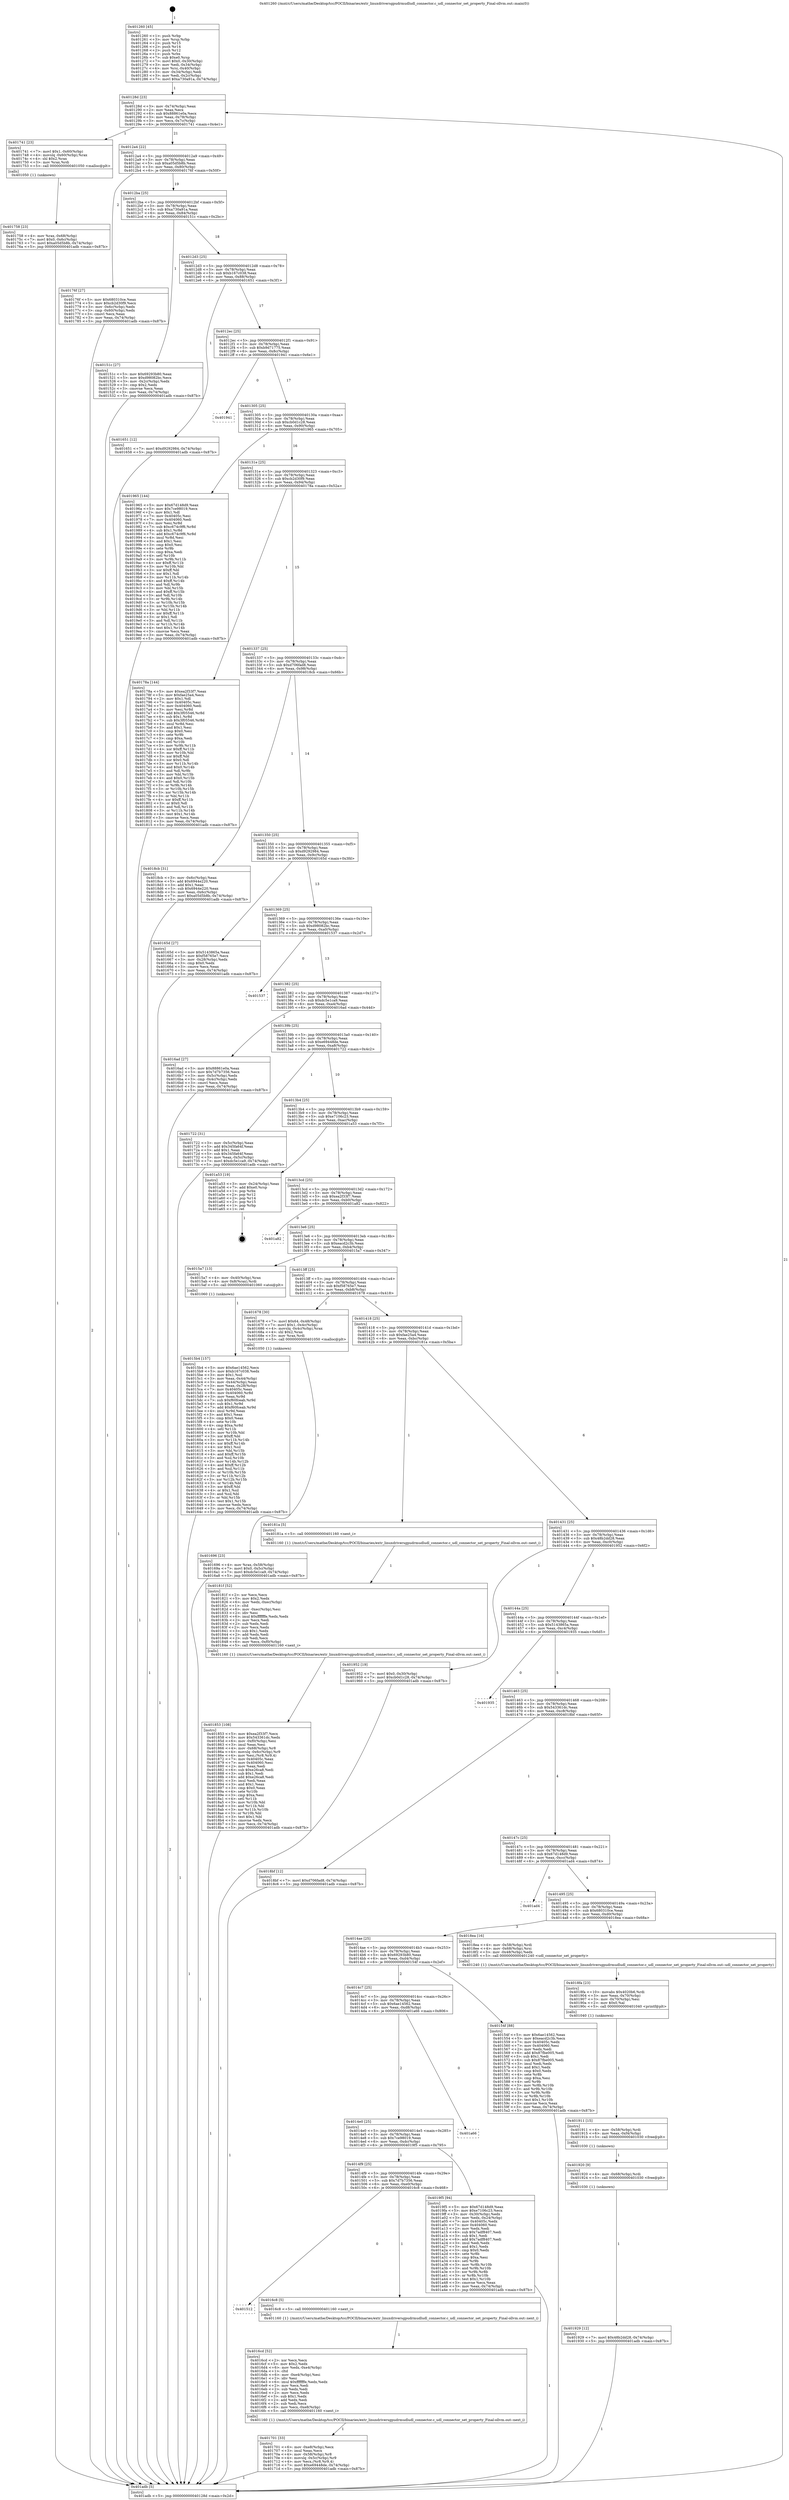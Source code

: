 digraph "0x401260" {
  label = "0x401260 (/mnt/c/Users/mathe/Desktop/tcc/POCII/binaries/extr_linuxdriversgpudrmudludl_connector.c_udl_connector_set_property_Final-ollvm.out::main(0))"
  labelloc = "t"
  node[shape=record]

  Entry [label="",width=0.3,height=0.3,shape=circle,fillcolor=black,style=filled]
  "0x40128d" [label="{
     0x40128d [23]\l
     | [instrs]\l
     &nbsp;&nbsp;0x40128d \<+3\>: mov -0x74(%rbp),%eax\l
     &nbsp;&nbsp;0x401290 \<+2\>: mov %eax,%ecx\l
     &nbsp;&nbsp;0x401292 \<+6\>: sub $0x88861e0a,%ecx\l
     &nbsp;&nbsp;0x401298 \<+3\>: mov %eax,-0x78(%rbp)\l
     &nbsp;&nbsp;0x40129b \<+3\>: mov %ecx,-0x7c(%rbp)\l
     &nbsp;&nbsp;0x40129e \<+6\>: je 0000000000401741 \<main+0x4e1\>\l
  }"]
  "0x401741" [label="{
     0x401741 [23]\l
     | [instrs]\l
     &nbsp;&nbsp;0x401741 \<+7\>: movl $0x1,-0x60(%rbp)\l
     &nbsp;&nbsp;0x401748 \<+4\>: movslq -0x60(%rbp),%rax\l
     &nbsp;&nbsp;0x40174c \<+4\>: shl $0x2,%rax\l
     &nbsp;&nbsp;0x401750 \<+3\>: mov %rax,%rdi\l
     &nbsp;&nbsp;0x401753 \<+5\>: call 0000000000401050 \<malloc@plt\>\l
     | [calls]\l
     &nbsp;&nbsp;0x401050 \{1\} (unknown)\l
  }"]
  "0x4012a4" [label="{
     0x4012a4 [22]\l
     | [instrs]\l
     &nbsp;&nbsp;0x4012a4 \<+5\>: jmp 00000000004012a9 \<main+0x49\>\l
     &nbsp;&nbsp;0x4012a9 \<+3\>: mov -0x78(%rbp),%eax\l
     &nbsp;&nbsp;0x4012ac \<+5\>: sub $0xa05d5b8b,%eax\l
     &nbsp;&nbsp;0x4012b1 \<+3\>: mov %eax,-0x80(%rbp)\l
     &nbsp;&nbsp;0x4012b4 \<+6\>: je 000000000040176f \<main+0x50f\>\l
  }"]
  Exit [label="",width=0.3,height=0.3,shape=circle,fillcolor=black,style=filled,peripheries=2]
  "0x40176f" [label="{
     0x40176f [27]\l
     | [instrs]\l
     &nbsp;&nbsp;0x40176f \<+5\>: mov $0x680310ce,%eax\l
     &nbsp;&nbsp;0x401774 \<+5\>: mov $0xcb2d30f9,%ecx\l
     &nbsp;&nbsp;0x401779 \<+3\>: mov -0x6c(%rbp),%edx\l
     &nbsp;&nbsp;0x40177c \<+3\>: cmp -0x60(%rbp),%edx\l
     &nbsp;&nbsp;0x40177f \<+3\>: cmovl %ecx,%eax\l
     &nbsp;&nbsp;0x401782 \<+3\>: mov %eax,-0x74(%rbp)\l
     &nbsp;&nbsp;0x401785 \<+5\>: jmp 0000000000401adb \<main+0x87b\>\l
  }"]
  "0x4012ba" [label="{
     0x4012ba [25]\l
     | [instrs]\l
     &nbsp;&nbsp;0x4012ba \<+5\>: jmp 00000000004012bf \<main+0x5f\>\l
     &nbsp;&nbsp;0x4012bf \<+3\>: mov -0x78(%rbp),%eax\l
     &nbsp;&nbsp;0x4012c2 \<+5\>: sub $0xa730a91a,%eax\l
     &nbsp;&nbsp;0x4012c7 \<+6\>: mov %eax,-0x84(%rbp)\l
     &nbsp;&nbsp;0x4012cd \<+6\>: je 000000000040151c \<main+0x2bc\>\l
  }"]
  "0x401929" [label="{
     0x401929 [12]\l
     | [instrs]\l
     &nbsp;&nbsp;0x401929 \<+7\>: movl $0x48b2dd28,-0x74(%rbp)\l
     &nbsp;&nbsp;0x401930 \<+5\>: jmp 0000000000401adb \<main+0x87b\>\l
  }"]
  "0x40151c" [label="{
     0x40151c [27]\l
     | [instrs]\l
     &nbsp;&nbsp;0x40151c \<+5\>: mov $0x69293b80,%eax\l
     &nbsp;&nbsp;0x401521 \<+5\>: mov $0xd98082bc,%ecx\l
     &nbsp;&nbsp;0x401526 \<+3\>: mov -0x2c(%rbp),%edx\l
     &nbsp;&nbsp;0x401529 \<+3\>: cmp $0x2,%edx\l
     &nbsp;&nbsp;0x40152c \<+3\>: cmovne %ecx,%eax\l
     &nbsp;&nbsp;0x40152f \<+3\>: mov %eax,-0x74(%rbp)\l
     &nbsp;&nbsp;0x401532 \<+5\>: jmp 0000000000401adb \<main+0x87b\>\l
  }"]
  "0x4012d3" [label="{
     0x4012d3 [25]\l
     | [instrs]\l
     &nbsp;&nbsp;0x4012d3 \<+5\>: jmp 00000000004012d8 \<main+0x78\>\l
     &nbsp;&nbsp;0x4012d8 \<+3\>: mov -0x78(%rbp),%eax\l
     &nbsp;&nbsp;0x4012db \<+5\>: sub $0xb167c038,%eax\l
     &nbsp;&nbsp;0x4012e0 \<+6\>: mov %eax,-0x88(%rbp)\l
     &nbsp;&nbsp;0x4012e6 \<+6\>: je 0000000000401651 \<main+0x3f1\>\l
  }"]
  "0x401adb" [label="{
     0x401adb [5]\l
     | [instrs]\l
     &nbsp;&nbsp;0x401adb \<+5\>: jmp 000000000040128d \<main+0x2d\>\l
  }"]
  "0x401260" [label="{
     0x401260 [45]\l
     | [instrs]\l
     &nbsp;&nbsp;0x401260 \<+1\>: push %rbp\l
     &nbsp;&nbsp;0x401261 \<+3\>: mov %rsp,%rbp\l
     &nbsp;&nbsp;0x401264 \<+2\>: push %r15\l
     &nbsp;&nbsp;0x401266 \<+2\>: push %r14\l
     &nbsp;&nbsp;0x401268 \<+2\>: push %r12\l
     &nbsp;&nbsp;0x40126a \<+1\>: push %rbx\l
     &nbsp;&nbsp;0x40126b \<+7\>: sub $0xe0,%rsp\l
     &nbsp;&nbsp;0x401272 \<+7\>: movl $0x0,-0x30(%rbp)\l
     &nbsp;&nbsp;0x401279 \<+3\>: mov %edi,-0x34(%rbp)\l
     &nbsp;&nbsp;0x40127c \<+4\>: mov %rsi,-0x40(%rbp)\l
     &nbsp;&nbsp;0x401280 \<+3\>: mov -0x34(%rbp),%edi\l
     &nbsp;&nbsp;0x401283 \<+3\>: mov %edi,-0x2c(%rbp)\l
     &nbsp;&nbsp;0x401286 \<+7\>: movl $0xa730a91a,-0x74(%rbp)\l
  }"]
  "0x401920" [label="{
     0x401920 [9]\l
     | [instrs]\l
     &nbsp;&nbsp;0x401920 \<+4\>: mov -0x68(%rbp),%rdi\l
     &nbsp;&nbsp;0x401924 \<+5\>: call 0000000000401030 \<free@plt\>\l
     | [calls]\l
     &nbsp;&nbsp;0x401030 \{1\} (unknown)\l
  }"]
  "0x401651" [label="{
     0x401651 [12]\l
     | [instrs]\l
     &nbsp;&nbsp;0x401651 \<+7\>: movl $0xd9292984,-0x74(%rbp)\l
     &nbsp;&nbsp;0x401658 \<+5\>: jmp 0000000000401adb \<main+0x87b\>\l
  }"]
  "0x4012ec" [label="{
     0x4012ec [25]\l
     | [instrs]\l
     &nbsp;&nbsp;0x4012ec \<+5\>: jmp 00000000004012f1 \<main+0x91\>\l
     &nbsp;&nbsp;0x4012f1 \<+3\>: mov -0x78(%rbp),%eax\l
     &nbsp;&nbsp;0x4012f4 \<+5\>: sub $0xb9d71775,%eax\l
     &nbsp;&nbsp;0x4012f9 \<+6\>: mov %eax,-0x8c(%rbp)\l
     &nbsp;&nbsp;0x4012ff \<+6\>: je 0000000000401941 \<main+0x6e1\>\l
  }"]
  "0x401911" [label="{
     0x401911 [15]\l
     | [instrs]\l
     &nbsp;&nbsp;0x401911 \<+4\>: mov -0x58(%rbp),%rdi\l
     &nbsp;&nbsp;0x401915 \<+6\>: mov %eax,-0xf4(%rbp)\l
     &nbsp;&nbsp;0x40191b \<+5\>: call 0000000000401030 \<free@plt\>\l
     | [calls]\l
     &nbsp;&nbsp;0x401030 \{1\} (unknown)\l
  }"]
  "0x401941" [label="{
     0x401941\l
  }", style=dashed]
  "0x401305" [label="{
     0x401305 [25]\l
     | [instrs]\l
     &nbsp;&nbsp;0x401305 \<+5\>: jmp 000000000040130a \<main+0xaa\>\l
     &nbsp;&nbsp;0x40130a \<+3\>: mov -0x78(%rbp),%eax\l
     &nbsp;&nbsp;0x40130d \<+5\>: sub $0xcb0d1c28,%eax\l
     &nbsp;&nbsp;0x401312 \<+6\>: mov %eax,-0x90(%rbp)\l
     &nbsp;&nbsp;0x401318 \<+6\>: je 0000000000401965 \<main+0x705\>\l
  }"]
  "0x4018fa" [label="{
     0x4018fa [23]\l
     | [instrs]\l
     &nbsp;&nbsp;0x4018fa \<+10\>: movabs $0x4020b6,%rdi\l
     &nbsp;&nbsp;0x401904 \<+3\>: mov %eax,-0x70(%rbp)\l
     &nbsp;&nbsp;0x401907 \<+3\>: mov -0x70(%rbp),%esi\l
     &nbsp;&nbsp;0x40190a \<+2\>: mov $0x0,%al\l
     &nbsp;&nbsp;0x40190c \<+5\>: call 0000000000401040 \<printf@plt\>\l
     | [calls]\l
     &nbsp;&nbsp;0x401040 \{1\} (unknown)\l
  }"]
  "0x401965" [label="{
     0x401965 [144]\l
     | [instrs]\l
     &nbsp;&nbsp;0x401965 \<+5\>: mov $0x67d148d9,%eax\l
     &nbsp;&nbsp;0x40196a \<+5\>: mov $0x7ce98019,%ecx\l
     &nbsp;&nbsp;0x40196f \<+2\>: mov $0x1,%dl\l
     &nbsp;&nbsp;0x401971 \<+7\>: mov 0x40405c,%esi\l
     &nbsp;&nbsp;0x401978 \<+7\>: mov 0x404060,%edi\l
     &nbsp;&nbsp;0x40197f \<+3\>: mov %esi,%r8d\l
     &nbsp;&nbsp;0x401982 \<+7\>: sub $0xc674c9f6,%r8d\l
     &nbsp;&nbsp;0x401989 \<+4\>: sub $0x1,%r8d\l
     &nbsp;&nbsp;0x40198d \<+7\>: add $0xc674c9f6,%r8d\l
     &nbsp;&nbsp;0x401994 \<+4\>: imul %r8d,%esi\l
     &nbsp;&nbsp;0x401998 \<+3\>: and $0x1,%esi\l
     &nbsp;&nbsp;0x40199b \<+3\>: cmp $0x0,%esi\l
     &nbsp;&nbsp;0x40199e \<+4\>: sete %r9b\l
     &nbsp;&nbsp;0x4019a2 \<+3\>: cmp $0xa,%edi\l
     &nbsp;&nbsp;0x4019a5 \<+4\>: setl %r10b\l
     &nbsp;&nbsp;0x4019a9 \<+3\>: mov %r9b,%r11b\l
     &nbsp;&nbsp;0x4019ac \<+4\>: xor $0xff,%r11b\l
     &nbsp;&nbsp;0x4019b0 \<+3\>: mov %r10b,%bl\l
     &nbsp;&nbsp;0x4019b3 \<+3\>: xor $0xff,%bl\l
     &nbsp;&nbsp;0x4019b6 \<+3\>: xor $0x1,%dl\l
     &nbsp;&nbsp;0x4019b9 \<+3\>: mov %r11b,%r14b\l
     &nbsp;&nbsp;0x4019bc \<+4\>: and $0xff,%r14b\l
     &nbsp;&nbsp;0x4019c0 \<+3\>: and %dl,%r9b\l
     &nbsp;&nbsp;0x4019c3 \<+3\>: mov %bl,%r15b\l
     &nbsp;&nbsp;0x4019c6 \<+4\>: and $0xff,%r15b\l
     &nbsp;&nbsp;0x4019ca \<+3\>: and %dl,%r10b\l
     &nbsp;&nbsp;0x4019cd \<+3\>: or %r9b,%r14b\l
     &nbsp;&nbsp;0x4019d0 \<+3\>: or %r10b,%r15b\l
     &nbsp;&nbsp;0x4019d3 \<+3\>: xor %r15b,%r14b\l
     &nbsp;&nbsp;0x4019d6 \<+3\>: or %bl,%r11b\l
     &nbsp;&nbsp;0x4019d9 \<+4\>: xor $0xff,%r11b\l
     &nbsp;&nbsp;0x4019dd \<+3\>: or $0x1,%dl\l
     &nbsp;&nbsp;0x4019e0 \<+3\>: and %dl,%r11b\l
     &nbsp;&nbsp;0x4019e3 \<+3\>: or %r11b,%r14b\l
     &nbsp;&nbsp;0x4019e6 \<+4\>: test $0x1,%r14b\l
     &nbsp;&nbsp;0x4019ea \<+3\>: cmovne %ecx,%eax\l
     &nbsp;&nbsp;0x4019ed \<+3\>: mov %eax,-0x74(%rbp)\l
     &nbsp;&nbsp;0x4019f0 \<+5\>: jmp 0000000000401adb \<main+0x87b\>\l
  }"]
  "0x40131e" [label="{
     0x40131e [25]\l
     | [instrs]\l
     &nbsp;&nbsp;0x40131e \<+5\>: jmp 0000000000401323 \<main+0xc3\>\l
     &nbsp;&nbsp;0x401323 \<+3\>: mov -0x78(%rbp),%eax\l
     &nbsp;&nbsp;0x401326 \<+5\>: sub $0xcb2d30f9,%eax\l
     &nbsp;&nbsp;0x40132b \<+6\>: mov %eax,-0x94(%rbp)\l
     &nbsp;&nbsp;0x401331 \<+6\>: je 000000000040178a \<main+0x52a\>\l
  }"]
  "0x401853" [label="{
     0x401853 [108]\l
     | [instrs]\l
     &nbsp;&nbsp;0x401853 \<+5\>: mov $0xea2f33f7,%ecx\l
     &nbsp;&nbsp;0x401858 \<+5\>: mov $0x543361dc,%edx\l
     &nbsp;&nbsp;0x40185d \<+6\>: mov -0xf0(%rbp),%esi\l
     &nbsp;&nbsp;0x401863 \<+3\>: imul %eax,%esi\l
     &nbsp;&nbsp;0x401866 \<+4\>: mov -0x68(%rbp),%r8\l
     &nbsp;&nbsp;0x40186a \<+4\>: movslq -0x6c(%rbp),%r9\l
     &nbsp;&nbsp;0x40186e \<+4\>: mov %esi,(%r8,%r9,4)\l
     &nbsp;&nbsp;0x401872 \<+7\>: mov 0x40405c,%eax\l
     &nbsp;&nbsp;0x401879 \<+7\>: mov 0x404060,%esi\l
     &nbsp;&nbsp;0x401880 \<+2\>: mov %eax,%edi\l
     &nbsp;&nbsp;0x401882 \<+6\>: sub $0xe26ca8,%edi\l
     &nbsp;&nbsp;0x401888 \<+3\>: sub $0x1,%edi\l
     &nbsp;&nbsp;0x40188b \<+6\>: add $0xe26ca8,%edi\l
     &nbsp;&nbsp;0x401891 \<+3\>: imul %edi,%eax\l
     &nbsp;&nbsp;0x401894 \<+3\>: and $0x1,%eax\l
     &nbsp;&nbsp;0x401897 \<+3\>: cmp $0x0,%eax\l
     &nbsp;&nbsp;0x40189a \<+4\>: sete %r10b\l
     &nbsp;&nbsp;0x40189e \<+3\>: cmp $0xa,%esi\l
     &nbsp;&nbsp;0x4018a1 \<+4\>: setl %r11b\l
     &nbsp;&nbsp;0x4018a5 \<+3\>: mov %r10b,%bl\l
     &nbsp;&nbsp;0x4018a8 \<+3\>: and %r11b,%bl\l
     &nbsp;&nbsp;0x4018ab \<+3\>: xor %r11b,%r10b\l
     &nbsp;&nbsp;0x4018ae \<+3\>: or %r10b,%bl\l
     &nbsp;&nbsp;0x4018b1 \<+3\>: test $0x1,%bl\l
     &nbsp;&nbsp;0x4018b4 \<+3\>: cmovne %edx,%ecx\l
     &nbsp;&nbsp;0x4018b7 \<+3\>: mov %ecx,-0x74(%rbp)\l
     &nbsp;&nbsp;0x4018ba \<+5\>: jmp 0000000000401adb \<main+0x87b\>\l
  }"]
  "0x40178a" [label="{
     0x40178a [144]\l
     | [instrs]\l
     &nbsp;&nbsp;0x40178a \<+5\>: mov $0xea2f33f7,%eax\l
     &nbsp;&nbsp;0x40178f \<+5\>: mov $0xfae25a4,%ecx\l
     &nbsp;&nbsp;0x401794 \<+2\>: mov $0x1,%dl\l
     &nbsp;&nbsp;0x401796 \<+7\>: mov 0x40405c,%esi\l
     &nbsp;&nbsp;0x40179d \<+7\>: mov 0x404060,%edi\l
     &nbsp;&nbsp;0x4017a4 \<+3\>: mov %esi,%r8d\l
     &nbsp;&nbsp;0x4017a7 \<+7\>: add $0x3f05546,%r8d\l
     &nbsp;&nbsp;0x4017ae \<+4\>: sub $0x1,%r8d\l
     &nbsp;&nbsp;0x4017b2 \<+7\>: sub $0x3f05546,%r8d\l
     &nbsp;&nbsp;0x4017b9 \<+4\>: imul %r8d,%esi\l
     &nbsp;&nbsp;0x4017bd \<+3\>: and $0x1,%esi\l
     &nbsp;&nbsp;0x4017c0 \<+3\>: cmp $0x0,%esi\l
     &nbsp;&nbsp;0x4017c3 \<+4\>: sete %r9b\l
     &nbsp;&nbsp;0x4017c7 \<+3\>: cmp $0xa,%edi\l
     &nbsp;&nbsp;0x4017ca \<+4\>: setl %r10b\l
     &nbsp;&nbsp;0x4017ce \<+3\>: mov %r9b,%r11b\l
     &nbsp;&nbsp;0x4017d1 \<+4\>: xor $0xff,%r11b\l
     &nbsp;&nbsp;0x4017d5 \<+3\>: mov %r10b,%bl\l
     &nbsp;&nbsp;0x4017d8 \<+3\>: xor $0xff,%bl\l
     &nbsp;&nbsp;0x4017db \<+3\>: xor $0x0,%dl\l
     &nbsp;&nbsp;0x4017de \<+3\>: mov %r11b,%r14b\l
     &nbsp;&nbsp;0x4017e1 \<+4\>: and $0x0,%r14b\l
     &nbsp;&nbsp;0x4017e5 \<+3\>: and %dl,%r9b\l
     &nbsp;&nbsp;0x4017e8 \<+3\>: mov %bl,%r15b\l
     &nbsp;&nbsp;0x4017eb \<+4\>: and $0x0,%r15b\l
     &nbsp;&nbsp;0x4017ef \<+3\>: and %dl,%r10b\l
     &nbsp;&nbsp;0x4017f2 \<+3\>: or %r9b,%r14b\l
     &nbsp;&nbsp;0x4017f5 \<+3\>: or %r10b,%r15b\l
     &nbsp;&nbsp;0x4017f8 \<+3\>: xor %r15b,%r14b\l
     &nbsp;&nbsp;0x4017fb \<+3\>: or %bl,%r11b\l
     &nbsp;&nbsp;0x4017fe \<+4\>: xor $0xff,%r11b\l
     &nbsp;&nbsp;0x401802 \<+3\>: or $0x0,%dl\l
     &nbsp;&nbsp;0x401805 \<+3\>: and %dl,%r11b\l
     &nbsp;&nbsp;0x401808 \<+3\>: or %r11b,%r14b\l
     &nbsp;&nbsp;0x40180b \<+4\>: test $0x1,%r14b\l
     &nbsp;&nbsp;0x40180f \<+3\>: cmovne %ecx,%eax\l
     &nbsp;&nbsp;0x401812 \<+3\>: mov %eax,-0x74(%rbp)\l
     &nbsp;&nbsp;0x401815 \<+5\>: jmp 0000000000401adb \<main+0x87b\>\l
  }"]
  "0x401337" [label="{
     0x401337 [25]\l
     | [instrs]\l
     &nbsp;&nbsp;0x401337 \<+5\>: jmp 000000000040133c \<main+0xdc\>\l
     &nbsp;&nbsp;0x40133c \<+3\>: mov -0x78(%rbp),%eax\l
     &nbsp;&nbsp;0x40133f \<+5\>: sub $0xd706fad8,%eax\l
     &nbsp;&nbsp;0x401344 \<+6\>: mov %eax,-0x98(%rbp)\l
     &nbsp;&nbsp;0x40134a \<+6\>: je 00000000004018cb \<main+0x66b\>\l
  }"]
  "0x40181f" [label="{
     0x40181f [52]\l
     | [instrs]\l
     &nbsp;&nbsp;0x40181f \<+2\>: xor %ecx,%ecx\l
     &nbsp;&nbsp;0x401821 \<+5\>: mov $0x2,%edx\l
     &nbsp;&nbsp;0x401826 \<+6\>: mov %edx,-0xec(%rbp)\l
     &nbsp;&nbsp;0x40182c \<+1\>: cltd\l
     &nbsp;&nbsp;0x40182d \<+6\>: mov -0xec(%rbp),%esi\l
     &nbsp;&nbsp;0x401833 \<+2\>: idiv %esi\l
     &nbsp;&nbsp;0x401835 \<+6\>: imul $0xfffffffe,%edx,%edx\l
     &nbsp;&nbsp;0x40183b \<+2\>: mov %ecx,%edi\l
     &nbsp;&nbsp;0x40183d \<+2\>: sub %edx,%edi\l
     &nbsp;&nbsp;0x40183f \<+2\>: mov %ecx,%edx\l
     &nbsp;&nbsp;0x401841 \<+3\>: sub $0x1,%edx\l
     &nbsp;&nbsp;0x401844 \<+2\>: add %edx,%edi\l
     &nbsp;&nbsp;0x401846 \<+2\>: sub %edi,%ecx\l
     &nbsp;&nbsp;0x401848 \<+6\>: mov %ecx,-0xf0(%rbp)\l
     &nbsp;&nbsp;0x40184e \<+5\>: call 0000000000401160 \<next_i\>\l
     | [calls]\l
     &nbsp;&nbsp;0x401160 \{1\} (/mnt/c/Users/mathe/Desktop/tcc/POCII/binaries/extr_linuxdriversgpudrmudludl_connector.c_udl_connector_set_property_Final-ollvm.out::next_i)\l
  }"]
  "0x4018cb" [label="{
     0x4018cb [31]\l
     | [instrs]\l
     &nbsp;&nbsp;0x4018cb \<+3\>: mov -0x6c(%rbp),%eax\l
     &nbsp;&nbsp;0x4018ce \<+5\>: add $0x6944e220,%eax\l
     &nbsp;&nbsp;0x4018d3 \<+3\>: add $0x1,%eax\l
     &nbsp;&nbsp;0x4018d6 \<+5\>: sub $0x6944e220,%eax\l
     &nbsp;&nbsp;0x4018db \<+3\>: mov %eax,-0x6c(%rbp)\l
     &nbsp;&nbsp;0x4018de \<+7\>: movl $0xa05d5b8b,-0x74(%rbp)\l
     &nbsp;&nbsp;0x4018e5 \<+5\>: jmp 0000000000401adb \<main+0x87b\>\l
  }"]
  "0x401350" [label="{
     0x401350 [25]\l
     | [instrs]\l
     &nbsp;&nbsp;0x401350 \<+5\>: jmp 0000000000401355 \<main+0xf5\>\l
     &nbsp;&nbsp;0x401355 \<+3\>: mov -0x78(%rbp),%eax\l
     &nbsp;&nbsp;0x401358 \<+5\>: sub $0xd9292984,%eax\l
     &nbsp;&nbsp;0x40135d \<+6\>: mov %eax,-0x9c(%rbp)\l
     &nbsp;&nbsp;0x401363 \<+6\>: je 000000000040165d \<main+0x3fd\>\l
  }"]
  "0x401758" [label="{
     0x401758 [23]\l
     | [instrs]\l
     &nbsp;&nbsp;0x401758 \<+4\>: mov %rax,-0x68(%rbp)\l
     &nbsp;&nbsp;0x40175c \<+7\>: movl $0x0,-0x6c(%rbp)\l
     &nbsp;&nbsp;0x401763 \<+7\>: movl $0xa05d5b8b,-0x74(%rbp)\l
     &nbsp;&nbsp;0x40176a \<+5\>: jmp 0000000000401adb \<main+0x87b\>\l
  }"]
  "0x40165d" [label="{
     0x40165d [27]\l
     | [instrs]\l
     &nbsp;&nbsp;0x40165d \<+5\>: mov $0x5143865a,%eax\l
     &nbsp;&nbsp;0x401662 \<+5\>: mov $0xf58765e7,%ecx\l
     &nbsp;&nbsp;0x401667 \<+3\>: mov -0x28(%rbp),%edx\l
     &nbsp;&nbsp;0x40166a \<+3\>: cmp $0x0,%edx\l
     &nbsp;&nbsp;0x40166d \<+3\>: cmove %ecx,%eax\l
     &nbsp;&nbsp;0x401670 \<+3\>: mov %eax,-0x74(%rbp)\l
     &nbsp;&nbsp;0x401673 \<+5\>: jmp 0000000000401adb \<main+0x87b\>\l
  }"]
  "0x401369" [label="{
     0x401369 [25]\l
     | [instrs]\l
     &nbsp;&nbsp;0x401369 \<+5\>: jmp 000000000040136e \<main+0x10e\>\l
     &nbsp;&nbsp;0x40136e \<+3\>: mov -0x78(%rbp),%eax\l
     &nbsp;&nbsp;0x401371 \<+5\>: sub $0xd98082bc,%eax\l
     &nbsp;&nbsp;0x401376 \<+6\>: mov %eax,-0xa0(%rbp)\l
     &nbsp;&nbsp;0x40137c \<+6\>: je 0000000000401537 \<main+0x2d7\>\l
  }"]
  "0x401701" [label="{
     0x401701 [33]\l
     | [instrs]\l
     &nbsp;&nbsp;0x401701 \<+6\>: mov -0xe8(%rbp),%ecx\l
     &nbsp;&nbsp;0x401707 \<+3\>: imul %eax,%ecx\l
     &nbsp;&nbsp;0x40170a \<+4\>: mov -0x58(%rbp),%r8\l
     &nbsp;&nbsp;0x40170e \<+4\>: movslq -0x5c(%rbp),%r9\l
     &nbsp;&nbsp;0x401712 \<+4\>: mov %ecx,(%r8,%r9,4)\l
     &nbsp;&nbsp;0x401716 \<+7\>: movl $0xe69448de,-0x74(%rbp)\l
     &nbsp;&nbsp;0x40171d \<+5\>: jmp 0000000000401adb \<main+0x87b\>\l
  }"]
  "0x401537" [label="{
     0x401537\l
  }", style=dashed]
  "0x401382" [label="{
     0x401382 [25]\l
     | [instrs]\l
     &nbsp;&nbsp;0x401382 \<+5\>: jmp 0000000000401387 \<main+0x127\>\l
     &nbsp;&nbsp;0x401387 \<+3\>: mov -0x78(%rbp),%eax\l
     &nbsp;&nbsp;0x40138a \<+5\>: sub $0xdc5e1ca9,%eax\l
     &nbsp;&nbsp;0x40138f \<+6\>: mov %eax,-0xa4(%rbp)\l
     &nbsp;&nbsp;0x401395 \<+6\>: je 00000000004016ad \<main+0x44d\>\l
  }"]
  "0x4016cd" [label="{
     0x4016cd [52]\l
     | [instrs]\l
     &nbsp;&nbsp;0x4016cd \<+2\>: xor %ecx,%ecx\l
     &nbsp;&nbsp;0x4016cf \<+5\>: mov $0x2,%edx\l
     &nbsp;&nbsp;0x4016d4 \<+6\>: mov %edx,-0xe4(%rbp)\l
     &nbsp;&nbsp;0x4016da \<+1\>: cltd\l
     &nbsp;&nbsp;0x4016db \<+6\>: mov -0xe4(%rbp),%esi\l
     &nbsp;&nbsp;0x4016e1 \<+2\>: idiv %esi\l
     &nbsp;&nbsp;0x4016e3 \<+6\>: imul $0xfffffffe,%edx,%edx\l
     &nbsp;&nbsp;0x4016e9 \<+2\>: mov %ecx,%edi\l
     &nbsp;&nbsp;0x4016eb \<+2\>: sub %edx,%edi\l
     &nbsp;&nbsp;0x4016ed \<+2\>: mov %ecx,%edx\l
     &nbsp;&nbsp;0x4016ef \<+3\>: sub $0x1,%edx\l
     &nbsp;&nbsp;0x4016f2 \<+2\>: add %edx,%edi\l
     &nbsp;&nbsp;0x4016f4 \<+2\>: sub %edi,%ecx\l
     &nbsp;&nbsp;0x4016f6 \<+6\>: mov %ecx,-0xe8(%rbp)\l
     &nbsp;&nbsp;0x4016fc \<+5\>: call 0000000000401160 \<next_i\>\l
     | [calls]\l
     &nbsp;&nbsp;0x401160 \{1\} (/mnt/c/Users/mathe/Desktop/tcc/POCII/binaries/extr_linuxdriversgpudrmudludl_connector.c_udl_connector_set_property_Final-ollvm.out::next_i)\l
  }"]
  "0x4016ad" [label="{
     0x4016ad [27]\l
     | [instrs]\l
     &nbsp;&nbsp;0x4016ad \<+5\>: mov $0x88861e0a,%eax\l
     &nbsp;&nbsp;0x4016b2 \<+5\>: mov $0x7d7b7356,%ecx\l
     &nbsp;&nbsp;0x4016b7 \<+3\>: mov -0x5c(%rbp),%edx\l
     &nbsp;&nbsp;0x4016ba \<+3\>: cmp -0x4c(%rbp),%edx\l
     &nbsp;&nbsp;0x4016bd \<+3\>: cmovl %ecx,%eax\l
     &nbsp;&nbsp;0x4016c0 \<+3\>: mov %eax,-0x74(%rbp)\l
     &nbsp;&nbsp;0x4016c3 \<+5\>: jmp 0000000000401adb \<main+0x87b\>\l
  }"]
  "0x40139b" [label="{
     0x40139b [25]\l
     | [instrs]\l
     &nbsp;&nbsp;0x40139b \<+5\>: jmp 00000000004013a0 \<main+0x140\>\l
     &nbsp;&nbsp;0x4013a0 \<+3\>: mov -0x78(%rbp),%eax\l
     &nbsp;&nbsp;0x4013a3 \<+5\>: sub $0xe69448de,%eax\l
     &nbsp;&nbsp;0x4013a8 \<+6\>: mov %eax,-0xa8(%rbp)\l
     &nbsp;&nbsp;0x4013ae \<+6\>: je 0000000000401722 \<main+0x4c2\>\l
  }"]
  "0x401512" [label="{
     0x401512\l
  }", style=dashed]
  "0x401722" [label="{
     0x401722 [31]\l
     | [instrs]\l
     &nbsp;&nbsp;0x401722 \<+3\>: mov -0x5c(%rbp),%eax\l
     &nbsp;&nbsp;0x401725 \<+5\>: add $0x345fa64f,%eax\l
     &nbsp;&nbsp;0x40172a \<+3\>: add $0x1,%eax\l
     &nbsp;&nbsp;0x40172d \<+5\>: sub $0x345fa64f,%eax\l
     &nbsp;&nbsp;0x401732 \<+3\>: mov %eax,-0x5c(%rbp)\l
     &nbsp;&nbsp;0x401735 \<+7\>: movl $0xdc5e1ca9,-0x74(%rbp)\l
     &nbsp;&nbsp;0x40173c \<+5\>: jmp 0000000000401adb \<main+0x87b\>\l
  }"]
  "0x4013b4" [label="{
     0x4013b4 [25]\l
     | [instrs]\l
     &nbsp;&nbsp;0x4013b4 \<+5\>: jmp 00000000004013b9 \<main+0x159\>\l
     &nbsp;&nbsp;0x4013b9 \<+3\>: mov -0x78(%rbp),%eax\l
     &nbsp;&nbsp;0x4013bc \<+5\>: sub $0xe7106c23,%eax\l
     &nbsp;&nbsp;0x4013c1 \<+6\>: mov %eax,-0xac(%rbp)\l
     &nbsp;&nbsp;0x4013c7 \<+6\>: je 0000000000401a53 \<main+0x7f3\>\l
  }"]
  "0x4016c8" [label="{
     0x4016c8 [5]\l
     | [instrs]\l
     &nbsp;&nbsp;0x4016c8 \<+5\>: call 0000000000401160 \<next_i\>\l
     | [calls]\l
     &nbsp;&nbsp;0x401160 \{1\} (/mnt/c/Users/mathe/Desktop/tcc/POCII/binaries/extr_linuxdriversgpudrmudludl_connector.c_udl_connector_set_property_Final-ollvm.out::next_i)\l
  }"]
  "0x401a53" [label="{
     0x401a53 [19]\l
     | [instrs]\l
     &nbsp;&nbsp;0x401a53 \<+3\>: mov -0x24(%rbp),%eax\l
     &nbsp;&nbsp;0x401a56 \<+7\>: add $0xe0,%rsp\l
     &nbsp;&nbsp;0x401a5d \<+1\>: pop %rbx\l
     &nbsp;&nbsp;0x401a5e \<+2\>: pop %r12\l
     &nbsp;&nbsp;0x401a60 \<+2\>: pop %r14\l
     &nbsp;&nbsp;0x401a62 \<+2\>: pop %r15\l
     &nbsp;&nbsp;0x401a64 \<+1\>: pop %rbp\l
     &nbsp;&nbsp;0x401a65 \<+1\>: ret\l
  }"]
  "0x4013cd" [label="{
     0x4013cd [25]\l
     | [instrs]\l
     &nbsp;&nbsp;0x4013cd \<+5\>: jmp 00000000004013d2 \<main+0x172\>\l
     &nbsp;&nbsp;0x4013d2 \<+3\>: mov -0x78(%rbp),%eax\l
     &nbsp;&nbsp;0x4013d5 \<+5\>: sub $0xea2f33f7,%eax\l
     &nbsp;&nbsp;0x4013da \<+6\>: mov %eax,-0xb0(%rbp)\l
     &nbsp;&nbsp;0x4013e0 \<+6\>: je 0000000000401a82 \<main+0x822\>\l
  }"]
  "0x4014f9" [label="{
     0x4014f9 [25]\l
     | [instrs]\l
     &nbsp;&nbsp;0x4014f9 \<+5\>: jmp 00000000004014fe \<main+0x29e\>\l
     &nbsp;&nbsp;0x4014fe \<+3\>: mov -0x78(%rbp),%eax\l
     &nbsp;&nbsp;0x401501 \<+5\>: sub $0x7d7b7356,%eax\l
     &nbsp;&nbsp;0x401506 \<+6\>: mov %eax,-0xe0(%rbp)\l
     &nbsp;&nbsp;0x40150c \<+6\>: je 00000000004016c8 \<main+0x468\>\l
  }"]
  "0x401a82" [label="{
     0x401a82\l
  }", style=dashed]
  "0x4013e6" [label="{
     0x4013e6 [25]\l
     | [instrs]\l
     &nbsp;&nbsp;0x4013e6 \<+5\>: jmp 00000000004013eb \<main+0x18b\>\l
     &nbsp;&nbsp;0x4013eb \<+3\>: mov -0x78(%rbp),%eax\l
     &nbsp;&nbsp;0x4013ee \<+5\>: sub $0xeacd2c3b,%eax\l
     &nbsp;&nbsp;0x4013f3 \<+6\>: mov %eax,-0xb4(%rbp)\l
     &nbsp;&nbsp;0x4013f9 \<+6\>: je 00000000004015a7 \<main+0x347\>\l
  }"]
  "0x4019f5" [label="{
     0x4019f5 [94]\l
     | [instrs]\l
     &nbsp;&nbsp;0x4019f5 \<+5\>: mov $0x67d148d9,%eax\l
     &nbsp;&nbsp;0x4019fa \<+5\>: mov $0xe7106c23,%ecx\l
     &nbsp;&nbsp;0x4019ff \<+3\>: mov -0x30(%rbp),%edx\l
     &nbsp;&nbsp;0x401a02 \<+3\>: mov %edx,-0x24(%rbp)\l
     &nbsp;&nbsp;0x401a05 \<+7\>: mov 0x40405c,%edx\l
     &nbsp;&nbsp;0x401a0c \<+7\>: mov 0x404060,%esi\l
     &nbsp;&nbsp;0x401a13 \<+2\>: mov %edx,%edi\l
     &nbsp;&nbsp;0x401a15 \<+6\>: sub $0x7adf8407,%edi\l
     &nbsp;&nbsp;0x401a1b \<+3\>: sub $0x1,%edi\l
     &nbsp;&nbsp;0x401a1e \<+6\>: add $0x7adf8407,%edi\l
     &nbsp;&nbsp;0x401a24 \<+3\>: imul %edi,%edx\l
     &nbsp;&nbsp;0x401a27 \<+3\>: and $0x1,%edx\l
     &nbsp;&nbsp;0x401a2a \<+3\>: cmp $0x0,%edx\l
     &nbsp;&nbsp;0x401a2d \<+4\>: sete %r8b\l
     &nbsp;&nbsp;0x401a31 \<+3\>: cmp $0xa,%esi\l
     &nbsp;&nbsp;0x401a34 \<+4\>: setl %r9b\l
     &nbsp;&nbsp;0x401a38 \<+3\>: mov %r8b,%r10b\l
     &nbsp;&nbsp;0x401a3b \<+3\>: and %r9b,%r10b\l
     &nbsp;&nbsp;0x401a3e \<+3\>: xor %r9b,%r8b\l
     &nbsp;&nbsp;0x401a41 \<+3\>: or %r8b,%r10b\l
     &nbsp;&nbsp;0x401a44 \<+4\>: test $0x1,%r10b\l
     &nbsp;&nbsp;0x401a48 \<+3\>: cmovne %ecx,%eax\l
     &nbsp;&nbsp;0x401a4b \<+3\>: mov %eax,-0x74(%rbp)\l
     &nbsp;&nbsp;0x401a4e \<+5\>: jmp 0000000000401adb \<main+0x87b\>\l
  }"]
  "0x4015a7" [label="{
     0x4015a7 [13]\l
     | [instrs]\l
     &nbsp;&nbsp;0x4015a7 \<+4\>: mov -0x40(%rbp),%rax\l
     &nbsp;&nbsp;0x4015ab \<+4\>: mov 0x8(%rax),%rdi\l
     &nbsp;&nbsp;0x4015af \<+5\>: call 0000000000401060 \<atoi@plt\>\l
     | [calls]\l
     &nbsp;&nbsp;0x401060 \{1\} (unknown)\l
  }"]
  "0x4013ff" [label="{
     0x4013ff [25]\l
     | [instrs]\l
     &nbsp;&nbsp;0x4013ff \<+5\>: jmp 0000000000401404 \<main+0x1a4\>\l
     &nbsp;&nbsp;0x401404 \<+3\>: mov -0x78(%rbp),%eax\l
     &nbsp;&nbsp;0x401407 \<+5\>: sub $0xf58765e7,%eax\l
     &nbsp;&nbsp;0x40140c \<+6\>: mov %eax,-0xb8(%rbp)\l
     &nbsp;&nbsp;0x401412 \<+6\>: je 0000000000401678 \<main+0x418\>\l
  }"]
  "0x4014e0" [label="{
     0x4014e0 [25]\l
     | [instrs]\l
     &nbsp;&nbsp;0x4014e0 \<+5\>: jmp 00000000004014e5 \<main+0x285\>\l
     &nbsp;&nbsp;0x4014e5 \<+3\>: mov -0x78(%rbp),%eax\l
     &nbsp;&nbsp;0x4014e8 \<+5\>: sub $0x7ce98019,%eax\l
     &nbsp;&nbsp;0x4014ed \<+6\>: mov %eax,-0xdc(%rbp)\l
     &nbsp;&nbsp;0x4014f3 \<+6\>: je 00000000004019f5 \<main+0x795\>\l
  }"]
  "0x401678" [label="{
     0x401678 [30]\l
     | [instrs]\l
     &nbsp;&nbsp;0x401678 \<+7\>: movl $0x64,-0x48(%rbp)\l
     &nbsp;&nbsp;0x40167f \<+7\>: movl $0x1,-0x4c(%rbp)\l
     &nbsp;&nbsp;0x401686 \<+4\>: movslq -0x4c(%rbp),%rax\l
     &nbsp;&nbsp;0x40168a \<+4\>: shl $0x2,%rax\l
     &nbsp;&nbsp;0x40168e \<+3\>: mov %rax,%rdi\l
     &nbsp;&nbsp;0x401691 \<+5\>: call 0000000000401050 \<malloc@plt\>\l
     | [calls]\l
     &nbsp;&nbsp;0x401050 \{1\} (unknown)\l
  }"]
  "0x401418" [label="{
     0x401418 [25]\l
     | [instrs]\l
     &nbsp;&nbsp;0x401418 \<+5\>: jmp 000000000040141d \<main+0x1bd\>\l
     &nbsp;&nbsp;0x40141d \<+3\>: mov -0x78(%rbp),%eax\l
     &nbsp;&nbsp;0x401420 \<+5\>: sub $0xfae25a4,%eax\l
     &nbsp;&nbsp;0x401425 \<+6\>: mov %eax,-0xbc(%rbp)\l
     &nbsp;&nbsp;0x40142b \<+6\>: je 000000000040181a \<main+0x5ba\>\l
  }"]
  "0x401a66" [label="{
     0x401a66\l
  }", style=dashed]
  "0x40181a" [label="{
     0x40181a [5]\l
     | [instrs]\l
     &nbsp;&nbsp;0x40181a \<+5\>: call 0000000000401160 \<next_i\>\l
     | [calls]\l
     &nbsp;&nbsp;0x401160 \{1\} (/mnt/c/Users/mathe/Desktop/tcc/POCII/binaries/extr_linuxdriversgpudrmudludl_connector.c_udl_connector_set_property_Final-ollvm.out::next_i)\l
  }"]
  "0x401431" [label="{
     0x401431 [25]\l
     | [instrs]\l
     &nbsp;&nbsp;0x401431 \<+5\>: jmp 0000000000401436 \<main+0x1d6\>\l
     &nbsp;&nbsp;0x401436 \<+3\>: mov -0x78(%rbp),%eax\l
     &nbsp;&nbsp;0x401439 \<+5\>: sub $0x48b2dd28,%eax\l
     &nbsp;&nbsp;0x40143e \<+6\>: mov %eax,-0xc0(%rbp)\l
     &nbsp;&nbsp;0x401444 \<+6\>: je 0000000000401952 \<main+0x6f2\>\l
  }"]
  "0x401696" [label="{
     0x401696 [23]\l
     | [instrs]\l
     &nbsp;&nbsp;0x401696 \<+4\>: mov %rax,-0x58(%rbp)\l
     &nbsp;&nbsp;0x40169a \<+7\>: movl $0x0,-0x5c(%rbp)\l
     &nbsp;&nbsp;0x4016a1 \<+7\>: movl $0xdc5e1ca9,-0x74(%rbp)\l
     &nbsp;&nbsp;0x4016a8 \<+5\>: jmp 0000000000401adb \<main+0x87b\>\l
  }"]
  "0x401952" [label="{
     0x401952 [19]\l
     | [instrs]\l
     &nbsp;&nbsp;0x401952 \<+7\>: movl $0x0,-0x30(%rbp)\l
     &nbsp;&nbsp;0x401959 \<+7\>: movl $0xcb0d1c28,-0x74(%rbp)\l
     &nbsp;&nbsp;0x401960 \<+5\>: jmp 0000000000401adb \<main+0x87b\>\l
  }"]
  "0x40144a" [label="{
     0x40144a [25]\l
     | [instrs]\l
     &nbsp;&nbsp;0x40144a \<+5\>: jmp 000000000040144f \<main+0x1ef\>\l
     &nbsp;&nbsp;0x40144f \<+3\>: mov -0x78(%rbp),%eax\l
     &nbsp;&nbsp;0x401452 \<+5\>: sub $0x5143865a,%eax\l
     &nbsp;&nbsp;0x401457 \<+6\>: mov %eax,-0xc4(%rbp)\l
     &nbsp;&nbsp;0x40145d \<+6\>: je 0000000000401935 \<main+0x6d5\>\l
  }"]
  "0x4015b4" [label="{
     0x4015b4 [157]\l
     | [instrs]\l
     &nbsp;&nbsp;0x4015b4 \<+5\>: mov $0x6ae14562,%ecx\l
     &nbsp;&nbsp;0x4015b9 \<+5\>: mov $0xb167c038,%edx\l
     &nbsp;&nbsp;0x4015be \<+3\>: mov $0x1,%sil\l
     &nbsp;&nbsp;0x4015c1 \<+3\>: mov %eax,-0x44(%rbp)\l
     &nbsp;&nbsp;0x4015c4 \<+3\>: mov -0x44(%rbp),%eax\l
     &nbsp;&nbsp;0x4015c7 \<+3\>: mov %eax,-0x28(%rbp)\l
     &nbsp;&nbsp;0x4015ca \<+7\>: mov 0x40405c,%eax\l
     &nbsp;&nbsp;0x4015d1 \<+8\>: mov 0x404060,%r8d\l
     &nbsp;&nbsp;0x4015d9 \<+3\>: mov %eax,%r9d\l
     &nbsp;&nbsp;0x4015dc \<+7\>: sub $0xf60fceab,%r9d\l
     &nbsp;&nbsp;0x4015e3 \<+4\>: sub $0x1,%r9d\l
     &nbsp;&nbsp;0x4015e7 \<+7\>: add $0xf60fceab,%r9d\l
     &nbsp;&nbsp;0x4015ee \<+4\>: imul %r9d,%eax\l
     &nbsp;&nbsp;0x4015f2 \<+3\>: and $0x1,%eax\l
     &nbsp;&nbsp;0x4015f5 \<+3\>: cmp $0x0,%eax\l
     &nbsp;&nbsp;0x4015f8 \<+4\>: sete %r10b\l
     &nbsp;&nbsp;0x4015fc \<+4\>: cmp $0xa,%r8d\l
     &nbsp;&nbsp;0x401600 \<+4\>: setl %r11b\l
     &nbsp;&nbsp;0x401604 \<+3\>: mov %r10b,%bl\l
     &nbsp;&nbsp;0x401607 \<+3\>: xor $0xff,%bl\l
     &nbsp;&nbsp;0x40160a \<+3\>: mov %r11b,%r14b\l
     &nbsp;&nbsp;0x40160d \<+4\>: xor $0xff,%r14b\l
     &nbsp;&nbsp;0x401611 \<+4\>: xor $0x1,%sil\l
     &nbsp;&nbsp;0x401615 \<+3\>: mov %bl,%r15b\l
     &nbsp;&nbsp;0x401618 \<+4\>: and $0xff,%r15b\l
     &nbsp;&nbsp;0x40161c \<+3\>: and %sil,%r10b\l
     &nbsp;&nbsp;0x40161f \<+3\>: mov %r14b,%r12b\l
     &nbsp;&nbsp;0x401622 \<+4\>: and $0xff,%r12b\l
     &nbsp;&nbsp;0x401626 \<+3\>: and %sil,%r11b\l
     &nbsp;&nbsp;0x401629 \<+3\>: or %r10b,%r15b\l
     &nbsp;&nbsp;0x40162c \<+3\>: or %r11b,%r12b\l
     &nbsp;&nbsp;0x40162f \<+3\>: xor %r12b,%r15b\l
     &nbsp;&nbsp;0x401632 \<+3\>: or %r14b,%bl\l
     &nbsp;&nbsp;0x401635 \<+3\>: xor $0xff,%bl\l
     &nbsp;&nbsp;0x401638 \<+4\>: or $0x1,%sil\l
     &nbsp;&nbsp;0x40163c \<+3\>: and %sil,%bl\l
     &nbsp;&nbsp;0x40163f \<+3\>: or %bl,%r15b\l
     &nbsp;&nbsp;0x401642 \<+4\>: test $0x1,%r15b\l
     &nbsp;&nbsp;0x401646 \<+3\>: cmovne %edx,%ecx\l
     &nbsp;&nbsp;0x401649 \<+3\>: mov %ecx,-0x74(%rbp)\l
     &nbsp;&nbsp;0x40164c \<+5\>: jmp 0000000000401adb \<main+0x87b\>\l
  }"]
  "0x401935" [label="{
     0x401935\l
  }", style=dashed]
  "0x401463" [label="{
     0x401463 [25]\l
     | [instrs]\l
     &nbsp;&nbsp;0x401463 \<+5\>: jmp 0000000000401468 \<main+0x208\>\l
     &nbsp;&nbsp;0x401468 \<+3\>: mov -0x78(%rbp),%eax\l
     &nbsp;&nbsp;0x40146b \<+5\>: sub $0x543361dc,%eax\l
     &nbsp;&nbsp;0x401470 \<+6\>: mov %eax,-0xc8(%rbp)\l
     &nbsp;&nbsp;0x401476 \<+6\>: je 00000000004018bf \<main+0x65f\>\l
  }"]
  "0x4014c7" [label="{
     0x4014c7 [25]\l
     | [instrs]\l
     &nbsp;&nbsp;0x4014c7 \<+5\>: jmp 00000000004014cc \<main+0x26c\>\l
     &nbsp;&nbsp;0x4014cc \<+3\>: mov -0x78(%rbp),%eax\l
     &nbsp;&nbsp;0x4014cf \<+5\>: sub $0x6ae14562,%eax\l
     &nbsp;&nbsp;0x4014d4 \<+6\>: mov %eax,-0xd8(%rbp)\l
     &nbsp;&nbsp;0x4014da \<+6\>: je 0000000000401a66 \<main+0x806\>\l
  }"]
  "0x4018bf" [label="{
     0x4018bf [12]\l
     | [instrs]\l
     &nbsp;&nbsp;0x4018bf \<+7\>: movl $0xd706fad8,-0x74(%rbp)\l
     &nbsp;&nbsp;0x4018c6 \<+5\>: jmp 0000000000401adb \<main+0x87b\>\l
  }"]
  "0x40147c" [label="{
     0x40147c [25]\l
     | [instrs]\l
     &nbsp;&nbsp;0x40147c \<+5\>: jmp 0000000000401481 \<main+0x221\>\l
     &nbsp;&nbsp;0x401481 \<+3\>: mov -0x78(%rbp),%eax\l
     &nbsp;&nbsp;0x401484 \<+5\>: sub $0x67d148d9,%eax\l
     &nbsp;&nbsp;0x401489 \<+6\>: mov %eax,-0xcc(%rbp)\l
     &nbsp;&nbsp;0x40148f \<+6\>: je 0000000000401ad4 \<main+0x874\>\l
  }"]
  "0x40154f" [label="{
     0x40154f [88]\l
     | [instrs]\l
     &nbsp;&nbsp;0x40154f \<+5\>: mov $0x6ae14562,%eax\l
     &nbsp;&nbsp;0x401554 \<+5\>: mov $0xeacd2c3b,%ecx\l
     &nbsp;&nbsp;0x401559 \<+7\>: mov 0x40405c,%edx\l
     &nbsp;&nbsp;0x401560 \<+7\>: mov 0x404060,%esi\l
     &nbsp;&nbsp;0x401567 \<+2\>: mov %edx,%edi\l
     &nbsp;&nbsp;0x401569 \<+6\>: add $0x87fbe005,%edi\l
     &nbsp;&nbsp;0x40156f \<+3\>: sub $0x1,%edi\l
     &nbsp;&nbsp;0x401572 \<+6\>: sub $0x87fbe005,%edi\l
     &nbsp;&nbsp;0x401578 \<+3\>: imul %edi,%edx\l
     &nbsp;&nbsp;0x40157b \<+3\>: and $0x1,%edx\l
     &nbsp;&nbsp;0x40157e \<+3\>: cmp $0x0,%edx\l
     &nbsp;&nbsp;0x401581 \<+4\>: sete %r8b\l
     &nbsp;&nbsp;0x401585 \<+3\>: cmp $0xa,%esi\l
     &nbsp;&nbsp;0x401588 \<+4\>: setl %r9b\l
     &nbsp;&nbsp;0x40158c \<+3\>: mov %r8b,%r10b\l
     &nbsp;&nbsp;0x40158f \<+3\>: and %r9b,%r10b\l
     &nbsp;&nbsp;0x401592 \<+3\>: xor %r9b,%r8b\l
     &nbsp;&nbsp;0x401595 \<+3\>: or %r8b,%r10b\l
     &nbsp;&nbsp;0x401598 \<+4\>: test $0x1,%r10b\l
     &nbsp;&nbsp;0x40159c \<+3\>: cmovne %ecx,%eax\l
     &nbsp;&nbsp;0x40159f \<+3\>: mov %eax,-0x74(%rbp)\l
     &nbsp;&nbsp;0x4015a2 \<+5\>: jmp 0000000000401adb \<main+0x87b\>\l
  }"]
  "0x401ad4" [label="{
     0x401ad4\l
  }", style=dashed]
  "0x401495" [label="{
     0x401495 [25]\l
     | [instrs]\l
     &nbsp;&nbsp;0x401495 \<+5\>: jmp 000000000040149a \<main+0x23a\>\l
     &nbsp;&nbsp;0x40149a \<+3\>: mov -0x78(%rbp),%eax\l
     &nbsp;&nbsp;0x40149d \<+5\>: sub $0x680310ce,%eax\l
     &nbsp;&nbsp;0x4014a2 \<+6\>: mov %eax,-0xd0(%rbp)\l
     &nbsp;&nbsp;0x4014a8 \<+6\>: je 00000000004018ea \<main+0x68a\>\l
  }"]
  "0x4014ae" [label="{
     0x4014ae [25]\l
     | [instrs]\l
     &nbsp;&nbsp;0x4014ae \<+5\>: jmp 00000000004014b3 \<main+0x253\>\l
     &nbsp;&nbsp;0x4014b3 \<+3\>: mov -0x78(%rbp),%eax\l
     &nbsp;&nbsp;0x4014b6 \<+5\>: sub $0x69293b80,%eax\l
     &nbsp;&nbsp;0x4014bb \<+6\>: mov %eax,-0xd4(%rbp)\l
     &nbsp;&nbsp;0x4014c1 \<+6\>: je 000000000040154f \<main+0x2ef\>\l
  }"]
  "0x4018ea" [label="{
     0x4018ea [16]\l
     | [instrs]\l
     &nbsp;&nbsp;0x4018ea \<+4\>: mov -0x58(%rbp),%rdi\l
     &nbsp;&nbsp;0x4018ee \<+4\>: mov -0x68(%rbp),%rsi\l
     &nbsp;&nbsp;0x4018f2 \<+3\>: mov -0x48(%rbp),%edx\l
     &nbsp;&nbsp;0x4018f5 \<+5\>: call 0000000000401240 \<udl_connector_set_property\>\l
     | [calls]\l
     &nbsp;&nbsp;0x401240 \{1\} (/mnt/c/Users/mathe/Desktop/tcc/POCII/binaries/extr_linuxdriversgpudrmudludl_connector.c_udl_connector_set_property_Final-ollvm.out::udl_connector_set_property)\l
  }"]
  Entry -> "0x401260" [label=" 1"]
  "0x40128d" -> "0x401741" [label=" 1"]
  "0x40128d" -> "0x4012a4" [label=" 21"]
  "0x401a53" -> Exit [label=" 1"]
  "0x4012a4" -> "0x40176f" [label=" 2"]
  "0x4012a4" -> "0x4012ba" [label=" 19"]
  "0x4019f5" -> "0x401adb" [label=" 1"]
  "0x4012ba" -> "0x40151c" [label=" 1"]
  "0x4012ba" -> "0x4012d3" [label=" 18"]
  "0x40151c" -> "0x401adb" [label=" 1"]
  "0x401260" -> "0x40128d" [label=" 1"]
  "0x401adb" -> "0x40128d" [label=" 21"]
  "0x401965" -> "0x401adb" [label=" 1"]
  "0x4012d3" -> "0x401651" [label=" 1"]
  "0x4012d3" -> "0x4012ec" [label=" 17"]
  "0x401952" -> "0x401adb" [label=" 1"]
  "0x4012ec" -> "0x401941" [label=" 0"]
  "0x4012ec" -> "0x401305" [label=" 17"]
  "0x401929" -> "0x401adb" [label=" 1"]
  "0x401305" -> "0x401965" [label=" 1"]
  "0x401305" -> "0x40131e" [label=" 16"]
  "0x401920" -> "0x401929" [label=" 1"]
  "0x40131e" -> "0x40178a" [label=" 1"]
  "0x40131e" -> "0x401337" [label=" 15"]
  "0x401911" -> "0x401920" [label=" 1"]
  "0x401337" -> "0x4018cb" [label=" 1"]
  "0x401337" -> "0x401350" [label=" 14"]
  "0x4018fa" -> "0x401911" [label=" 1"]
  "0x401350" -> "0x40165d" [label=" 1"]
  "0x401350" -> "0x401369" [label=" 13"]
  "0x4018ea" -> "0x4018fa" [label=" 1"]
  "0x401369" -> "0x401537" [label=" 0"]
  "0x401369" -> "0x401382" [label=" 13"]
  "0x4018cb" -> "0x401adb" [label=" 1"]
  "0x401382" -> "0x4016ad" [label=" 2"]
  "0x401382" -> "0x40139b" [label=" 11"]
  "0x4018bf" -> "0x401adb" [label=" 1"]
  "0x40139b" -> "0x401722" [label=" 1"]
  "0x40139b" -> "0x4013b4" [label=" 10"]
  "0x401853" -> "0x401adb" [label=" 1"]
  "0x4013b4" -> "0x401a53" [label=" 1"]
  "0x4013b4" -> "0x4013cd" [label=" 9"]
  "0x40181f" -> "0x401853" [label=" 1"]
  "0x4013cd" -> "0x401a82" [label=" 0"]
  "0x4013cd" -> "0x4013e6" [label=" 9"]
  "0x40178a" -> "0x401adb" [label=" 1"]
  "0x4013e6" -> "0x4015a7" [label=" 1"]
  "0x4013e6" -> "0x4013ff" [label=" 8"]
  "0x40176f" -> "0x401adb" [label=" 2"]
  "0x4013ff" -> "0x401678" [label=" 1"]
  "0x4013ff" -> "0x401418" [label=" 7"]
  "0x401741" -> "0x401758" [label=" 1"]
  "0x401418" -> "0x40181a" [label=" 1"]
  "0x401418" -> "0x401431" [label=" 6"]
  "0x401722" -> "0x401adb" [label=" 1"]
  "0x401431" -> "0x401952" [label=" 1"]
  "0x401431" -> "0x40144a" [label=" 5"]
  "0x4016cd" -> "0x401701" [label=" 1"]
  "0x40144a" -> "0x401935" [label=" 0"]
  "0x40144a" -> "0x401463" [label=" 5"]
  "0x4016c8" -> "0x4016cd" [label=" 1"]
  "0x401463" -> "0x4018bf" [label=" 1"]
  "0x401463" -> "0x40147c" [label=" 4"]
  "0x4014f9" -> "0x401512" [label=" 0"]
  "0x40147c" -> "0x401ad4" [label=" 0"]
  "0x40147c" -> "0x401495" [label=" 4"]
  "0x4014f9" -> "0x4016c8" [label=" 1"]
  "0x401495" -> "0x4018ea" [label=" 1"]
  "0x401495" -> "0x4014ae" [label=" 3"]
  "0x40181a" -> "0x40181f" [label=" 1"]
  "0x4014ae" -> "0x40154f" [label=" 1"]
  "0x4014ae" -> "0x4014c7" [label=" 2"]
  "0x40154f" -> "0x401adb" [label=" 1"]
  "0x4015a7" -> "0x4015b4" [label=" 1"]
  "0x4015b4" -> "0x401adb" [label=" 1"]
  "0x401651" -> "0x401adb" [label=" 1"]
  "0x40165d" -> "0x401adb" [label=" 1"]
  "0x401678" -> "0x401696" [label=" 1"]
  "0x401696" -> "0x401adb" [label=" 1"]
  "0x4016ad" -> "0x401adb" [label=" 2"]
  "0x401701" -> "0x401adb" [label=" 1"]
  "0x4014c7" -> "0x401a66" [label=" 0"]
  "0x4014c7" -> "0x4014e0" [label=" 2"]
  "0x401758" -> "0x401adb" [label=" 1"]
  "0x4014e0" -> "0x4019f5" [label=" 1"]
  "0x4014e0" -> "0x4014f9" [label=" 1"]
}
